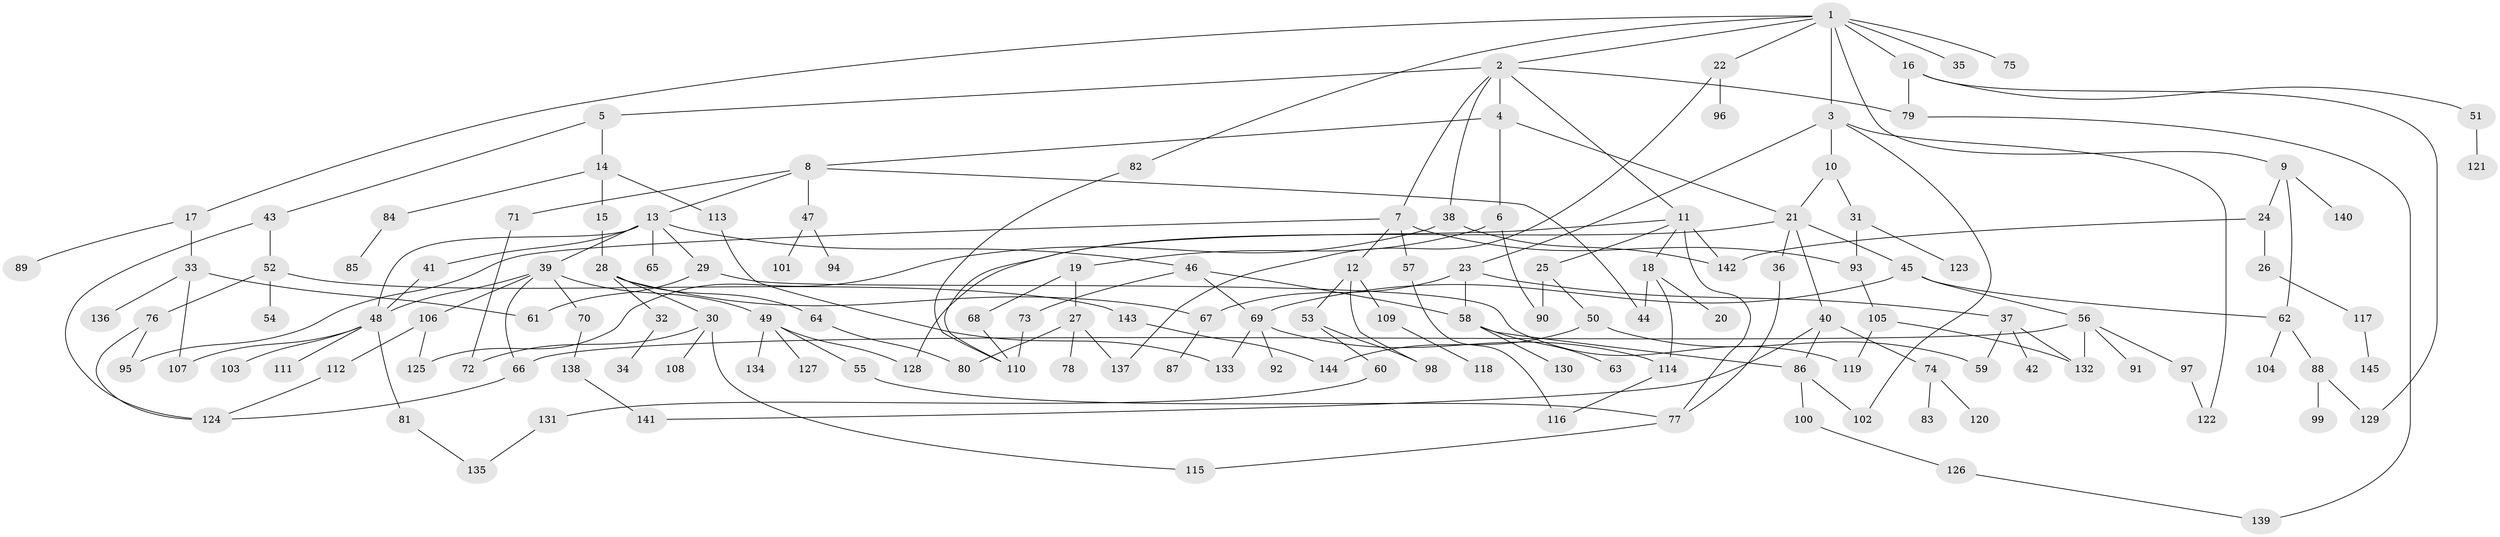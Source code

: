 // coarse degree distribution, {7: 0.00980392156862745, 4: 0.17647058823529413, 3: 0.2549019607843137, 5: 0.0392156862745098, 6: 0.049019607843137254, 2: 0.29411764705882354, 1: 0.16666666666666666, 8: 0.00980392156862745}
// Generated by graph-tools (version 1.1) at 2025/36/03/04/25 23:36:07]
// undirected, 145 vertices, 191 edges
graph export_dot {
  node [color=gray90,style=filled];
  1;
  2;
  3;
  4;
  5;
  6;
  7;
  8;
  9;
  10;
  11;
  12;
  13;
  14;
  15;
  16;
  17;
  18;
  19;
  20;
  21;
  22;
  23;
  24;
  25;
  26;
  27;
  28;
  29;
  30;
  31;
  32;
  33;
  34;
  35;
  36;
  37;
  38;
  39;
  40;
  41;
  42;
  43;
  44;
  45;
  46;
  47;
  48;
  49;
  50;
  51;
  52;
  53;
  54;
  55;
  56;
  57;
  58;
  59;
  60;
  61;
  62;
  63;
  64;
  65;
  66;
  67;
  68;
  69;
  70;
  71;
  72;
  73;
  74;
  75;
  76;
  77;
  78;
  79;
  80;
  81;
  82;
  83;
  84;
  85;
  86;
  87;
  88;
  89;
  90;
  91;
  92;
  93;
  94;
  95;
  96;
  97;
  98;
  99;
  100;
  101;
  102;
  103;
  104;
  105;
  106;
  107;
  108;
  109;
  110;
  111;
  112;
  113;
  114;
  115;
  116;
  117;
  118;
  119;
  120;
  121;
  122;
  123;
  124;
  125;
  126;
  127;
  128;
  129;
  130;
  131;
  132;
  133;
  134;
  135;
  136;
  137;
  138;
  139;
  140;
  141;
  142;
  143;
  144;
  145;
  1 -- 2;
  1 -- 3;
  1 -- 9;
  1 -- 16;
  1 -- 17;
  1 -- 22;
  1 -- 35;
  1 -- 75;
  1 -- 82;
  2 -- 4;
  2 -- 5;
  2 -- 7;
  2 -- 11;
  2 -- 38;
  2 -- 79;
  3 -- 10;
  3 -- 23;
  3 -- 122;
  3 -- 102;
  4 -- 6;
  4 -- 8;
  4 -- 21;
  5 -- 14;
  5 -- 43;
  6 -- 19;
  6 -- 90;
  7 -- 12;
  7 -- 57;
  7 -- 93;
  7 -- 95;
  8 -- 13;
  8 -- 44;
  8 -- 47;
  8 -- 71;
  9 -- 24;
  9 -- 140;
  9 -- 62;
  10 -- 21;
  10 -- 31;
  11 -- 18;
  11 -- 25;
  11 -- 77;
  11 -- 142;
  11 -- 110;
  12 -- 53;
  12 -- 98;
  12 -- 109;
  13 -- 29;
  13 -- 39;
  13 -- 41;
  13 -- 46;
  13 -- 65;
  13 -- 48;
  14 -- 15;
  14 -- 84;
  14 -- 113;
  15 -- 28;
  16 -- 51;
  16 -- 129;
  16 -- 79;
  17 -- 33;
  17 -- 89;
  18 -- 20;
  18 -- 44;
  18 -- 114;
  19 -- 27;
  19 -- 68;
  21 -- 36;
  21 -- 40;
  21 -- 45;
  21 -- 128;
  22 -- 96;
  22 -- 137;
  23 -- 37;
  23 -- 67;
  23 -- 58;
  24 -- 26;
  24 -- 142;
  25 -- 50;
  25 -- 90;
  26 -- 117;
  27 -- 78;
  27 -- 137;
  27 -- 80;
  28 -- 30;
  28 -- 32;
  28 -- 64;
  28 -- 67;
  29 -- 119;
  29 -- 61;
  30 -- 72;
  30 -- 108;
  30 -- 115;
  31 -- 123;
  31 -- 93;
  32 -- 34;
  33 -- 61;
  33 -- 107;
  33 -- 136;
  36 -- 77;
  37 -- 42;
  37 -- 132;
  37 -- 59;
  38 -- 142;
  38 -- 125;
  39 -- 48;
  39 -- 49;
  39 -- 70;
  39 -- 106;
  39 -- 66;
  40 -- 74;
  40 -- 86;
  40 -- 141;
  41 -- 48;
  43 -- 52;
  43 -- 124;
  45 -- 56;
  45 -- 62;
  45 -- 69;
  46 -- 58;
  46 -- 73;
  46 -- 69;
  47 -- 94;
  47 -- 101;
  48 -- 81;
  48 -- 103;
  48 -- 111;
  48 -- 107;
  49 -- 55;
  49 -- 127;
  49 -- 128;
  49 -- 134;
  50 -- 59;
  50 -- 144;
  51 -- 121;
  52 -- 54;
  52 -- 76;
  52 -- 143;
  53 -- 60;
  53 -- 98;
  55 -- 77;
  56 -- 66;
  56 -- 91;
  56 -- 97;
  56 -- 132;
  57 -- 116;
  58 -- 63;
  58 -- 86;
  58 -- 130;
  60 -- 131;
  62 -- 88;
  62 -- 104;
  64 -- 80;
  66 -- 124;
  67 -- 87;
  68 -- 110;
  69 -- 92;
  69 -- 114;
  69 -- 133;
  70 -- 138;
  71 -- 72;
  73 -- 110;
  74 -- 83;
  74 -- 120;
  76 -- 95;
  76 -- 124;
  77 -- 115;
  79 -- 139;
  81 -- 135;
  82 -- 110;
  84 -- 85;
  86 -- 100;
  86 -- 102;
  88 -- 99;
  88 -- 129;
  93 -- 105;
  97 -- 122;
  100 -- 126;
  105 -- 119;
  105 -- 132;
  106 -- 112;
  106 -- 125;
  109 -- 118;
  112 -- 124;
  113 -- 133;
  114 -- 116;
  117 -- 145;
  126 -- 139;
  131 -- 135;
  138 -- 141;
  143 -- 144;
}
